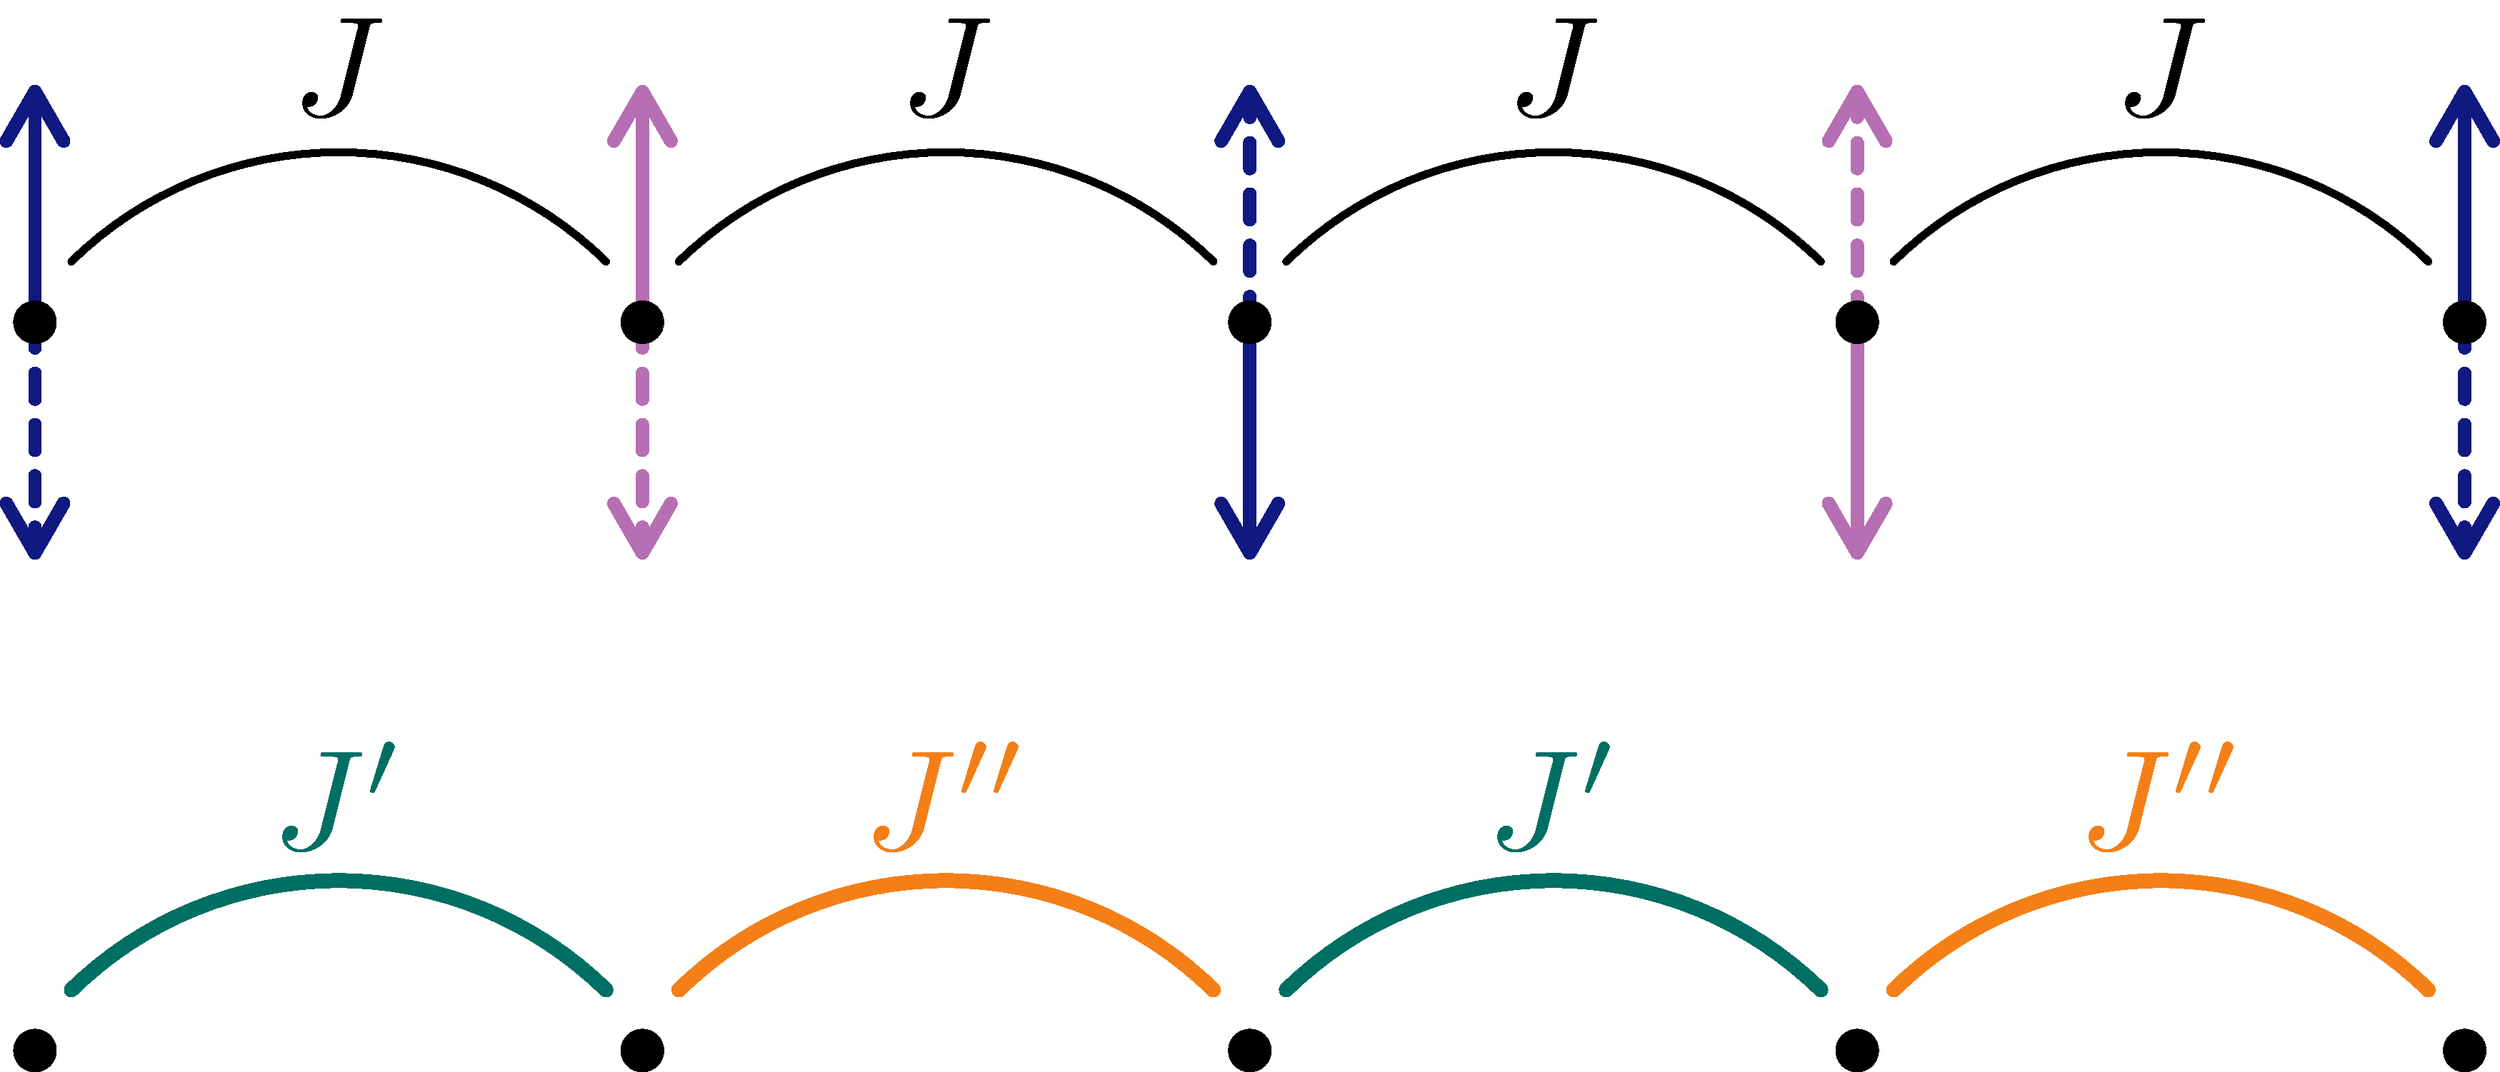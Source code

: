 settings.outformat = "png";
settings.render = 20;
defaultpen(fontsize(10pt));
unitsize(3mm);
//size(7cm);

string colour1 = "B76FB3"; // pink
string colour2 = "7CDEDC"; // light blue
string colour3 = "006F63"; // green
string colour4 = "F57F17"; //orange
string colour5 = "0F1980"; //purple

// ################## FIRST ONE
pair label_loc = (-2,2.4);

//shakes
real large_shake_height = 2;
real small_shake_height = 1.4;

real arrow_height = 1.9;

draw((10,0) -- (10,arrow_height), p=rgb(colour3)+linewidth(0.9pt)+linetype("2 2"), arrow=ArcArrow(SimpleHead, size=4));
draw((10,0) -- (10,-arrow_height), p=rgb(colour3)+linewidth(0.9pt), arrow=ArcArrow(SimpleHead, size=4));


// draw shakes
for (int i_d=0; i_d<=4; ++i_d)
{
    if(i_d %4== 0) {
        draw((i_d*5,0) -- (i_d*5,arrow_height), p=rgb(colour5)+linewidth(0.9pt), arrow=ArcArrow(SimpleHead, size=4));
        draw((i_d*5,0) -- (i_d*5,-arrow_height), p=rgb(colour5)+linewidth(0.9pt)+linetype("2 2"), arrow=ArcArrow(SimpleHead, size=4));
    } else if (i_d %4 == 1) {
        draw((i_d*5,0) -- (i_d*5,arrow_height), p=rgb(colour1)+linewidth(0.9pt), arrow=ArcArrow(SimpleHead, size=4));
        draw((i_d*5,0) -- (i_d*5,-arrow_height), p=rgb(colour1)+linewidth(0.9pt)+linetype("2 2"), arrow=ArcArrow(SimpleHead, size=4));
     } else if (i_d %4 == 2) {
        draw((i_d*5,0) -- (i_d*5,arrow_height), p=rgb(colour5)+linewidth(0.9pt)+linetype("2 2"), arrow=ArcArrow(SimpleHead, size=4));
        draw((i_d*5,0) -- (i_d*5,-arrow_height), p=rgb(colour5)+linewidth(0.9pt), arrow=ArcArrow(SimpleHead, size=4));
     } else if (i_d %4 == 3) {
        draw((i_d*5,0) -- (i_d*5,arrow_height), p=rgb(colour1)+linewidth(0.9pt)+linetype("2 2"), arrow=ArcArrow(SimpleHead, size=4));
        draw((i_d*5,0) -- (i_d*5,-arrow_height), p=rgb(colour1)+linewidth(0.9pt), arrow=ArcArrow(SimpleHead, size=4));
    }
}

//dots
dot((0,0));
dot((5,0));
dot((10,0));
dot((15,0));
dot((20,0));


//tunnellings
real label_height = 3.7;
real tunnelling_line_height = 1.9;

// tunnelling curves
real y0_tunnelling_curve = 0.5;
real y_height_tunnelling_turve = 0.9;
draw((0.3, y0_tunnelling_curve) .. (2.5,y_height_tunnelling_turve+ y0_tunnelling_curve) .. (4.7, y0_tunnelling_curve));
draw((5.3, y0_tunnelling_curve) .. (7.5,y_height_tunnelling_turve+ y0_tunnelling_curve) .. (9.7, y0_tunnelling_curve));
draw((10.3, y0_tunnelling_curve) .. (12.5,y_height_tunnelling_turve+ y0_tunnelling_curve) .. (14.7, y0_tunnelling_curve));
draw((15.3, y0_tunnelling_curve) .. (17.5,y_height_tunnelling_turve+ y0_tunnelling_curve) .. (19.7,y0_tunnelling_curve));

// label
real y_j_label =y0_tunnelling_curve+y_height_tunnelling_turve+0.7;
label("$J$", (12.5, y_j_label),  black);
label("$J$", (7.5, y_j_label), black);
label("$J$", (2.5, y_j_label), black);
label("$J$", (17.5, y_j_label), black);

// ################## second ONE



real y_fig_shift = -6;
pair fig_shift = (0,y_fig_shift);


// dots
//dots
dot((0,0)+fig_shift);
dot((5,0)+fig_shift);
dot((10,0)+fig_shift);
dot((15,0)+fig_shift);
dot((20,0)+fig_shift);


real y0_tunnelling_curve_b = y0_tunnelling_curve + y_fig_shift;
draw((0.3, y0_tunnelling_curve_b) .. (2.5,y_height_tunnelling_turve+ y0_tunnelling_curve_b) .. (4.7, y0_tunnelling_curve_b), p=rgb(colour3)+linewidth(1pt));
draw((5.3, y0_tunnelling_curve_b) .. (7.5,y_height_tunnelling_turve+ y0_tunnelling_curve_b) .. (9.7, y0_tunnelling_curve_b),  p=rgb(colour4)+linewidth(1pt));
draw((10.3, y0_tunnelling_curve_b) .. (12.5,y_height_tunnelling_turve+ y0_tunnelling_curve_b) .. (14.7, y0_tunnelling_curve_b), p=rgb(colour3)+linewidth(1pt));
draw((15.3, y0_tunnelling_curve_b) .. (17.5,y_height_tunnelling_turve+ y0_tunnelling_curve_b) .. (19.7,y0_tunnelling_curve_b), p=rgb(colour4)+linewidth(1pt));



//labels
label("$J'$", (2.5,y_j_label)+fig_shift , p=rgb(colour3));
label("$J''$", (7.5,y_j_label)+fig_shift , p=rgb(colour4));
label("$J'$", (12.5,y_j_label)+fig_shift , p=rgb(colour3));
label("$J''$", (17.5,y_j_label)+fig_shift , p=rgb(colour4));


